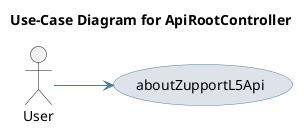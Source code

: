 @startuml
skinparam usecase {
 BackgroundColor #DEE3E9 
 BorderColor #4D7A97 
 ArrowColor #4D7A97 
}
left to right direction
title Use-Case Diagram for ApiRootController

actor User
usecase "aboutZupportL5Api" as UC_aboutZupportL5Api
User --> UC_aboutZupportL5Api
@enduml